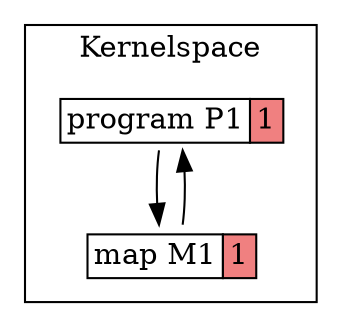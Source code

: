 digraph F {
  node [shape = record, height = .1]

  subgraph cluster_A {
    label = "Kernelspace"
    node [ shape = plaintext ]

    p1 [
      label=<
        <table cellpadding="2" cellborder="1" cellspacing="0" border="0">
        <tr>
        <td>program P1</td>
        <td bgcolor="lightcoral">1</td>
        </tr>
        </table>
      >
    ]

    m1 [
      label=<
        <table cellpadding="2" cellborder="1" cellspacing="0" border="0">
        <tr>
        <td>map M1</td>
        <td bgcolor="lightcoral">1</td>
        </tr>
        </table>
      >
    ]

    p1 -> m1
    m1 -> p1
  }
}
